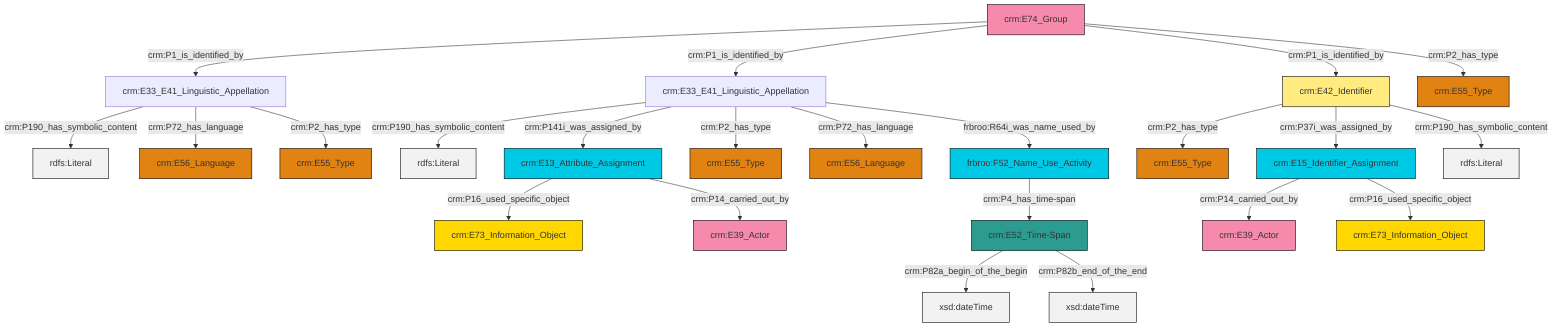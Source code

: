 graph TD
classDef Literal fill:#f2f2f2,stroke:#000000;
classDef CRM_Entity fill:#FFFFFF,stroke:#000000;
classDef Temporal_Entity fill:#00C9E6, stroke:#000000;
classDef Type fill:#E18312, stroke:#000000;
classDef Time-Span fill:#2C9C91, stroke:#000000;
classDef Appellation fill:#FFEB7F, stroke:#000000;
classDef Place fill:#008836, stroke:#000000;
classDef Persistent_Item fill:#B266B2, stroke:#000000;
classDef Conceptual_Object fill:#FFD700, stroke:#000000;
classDef Physical_Thing fill:#D2B48C, stroke:#000000;
classDef Actor fill:#f58aad, stroke:#000000;
classDef PC_Classes fill:#4ce600, stroke:#000000;
classDef Multi fill:#cccccc,stroke:#000000;

0["crm:E33_E41_Linguistic_Appellation"]:::Default -->|crm:P190_has_symbolic_content| 1[rdfs:Literal]:::Literal
0["crm:E33_E41_Linguistic_Appellation"]:::Default -->|crm:P72_has_language| 8["crm:E56_Language"]:::Type
0["crm:E33_E41_Linguistic_Appellation"]:::Default -->|crm:P2_has_type| 13["crm:E55_Type"]:::Type
16["crm:E74_Group"]:::Actor -->|crm:P1_is_identified_by| 0["crm:E33_E41_Linguistic_Appellation"]:::Default
16["crm:E74_Group"]:::Actor -->|crm:P1_is_identified_by| 17["crm:E33_E41_Linguistic_Appellation"]:::Default
18["frbroo:F52_Name_Use_Activity"]:::Temporal_Entity -->|crm:P4_has_time-span| 9["crm:E52_Time-Span"]:::Time-Span
16["crm:E74_Group"]:::Actor -->|crm:P1_is_identified_by| 19["crm:E42_Identifier"]:::Appellation
19["crm:E42_Identifier"]:::Appellation -->|crm:P2_has_type| 4["crm:E55_Type"]:::Type
17["crm:E33_E41_Linguistic_Appellation"]:::Default -->|crm:P190_has_symbolic_content| 22[rdfs:Literal]:::Literal
17["crm:E33_E41_Linguistic_Appellation"]:::Default -->|crm:P141i_was_assigned_by| 2["crm:E13_Attribute_Assignment"]:::Temporal_Entity
19["crm:E42_Identifier"]:::Appellation -->|crm:P37i_was_assigned_by| 23["crm:E15_Identifier_Assignment"]:::Temporal_Entity
17["crm:E33_E41_Linguistic_Appellation"]:::Default -->|crm:P2_has_type| 26["crm:E55_Type"]:::Type
23["crm:E15_Identifier_Assignment"]:::Temporal_Entity -->|crm:P14_carried_out_by| 31["crm:E39_Actor"]:::Actor
2["crm:E13_Attribute_Assignment"]:::Temporal_Entity -->|crm:P16_used_specific_object| 32["crm:E73_Information_Object"]:::Conceptual_Object
19["crm:E42_Identifier"]:::Appellation -->|crm:P190_has_symbolic_content| 36[rdfs:Literal]:::Literal
16["crm:E74_Group"]:::Actor -->|crm:P2_has_type| 14["crm:E55_Type"]:::Type
17["crm:E33_E41_Linguistic_Appellation"]:::Default -->|crm:P72_has_language| 11["crm:E56_Language"]:::Type
9["crm:E52_Time-Span"]:::Time-Span -->|crm:P82a_begin_of_the_begin| 38[xsd:dateTime]:::Literal
23["crm:E15_Identifier_Assignment"]:::Temporal_Entity -->|crm:P16_used_specific_object| 20["crm:E73_Information_Object"]:::Conceptual_Object
2["crm:E13_Attribute_Assignment"]:::Temporal_Entity -->|crm:P14_carried_out_by| 6["crm:E39_Actor"]:::Actor
17["crm:E33_E41_Linguistic_Appellation"]:::Default -->|frbroo:R64i_was_name_used_by| 18["frbroo:F52_Name_Use_Activity"]:::Temporal_Entity
9["crm:E52_Time-Span"]:::Time-Span -->|crm:P82b_end_of_the_end| 41[xsd:dateTime]:::Literal